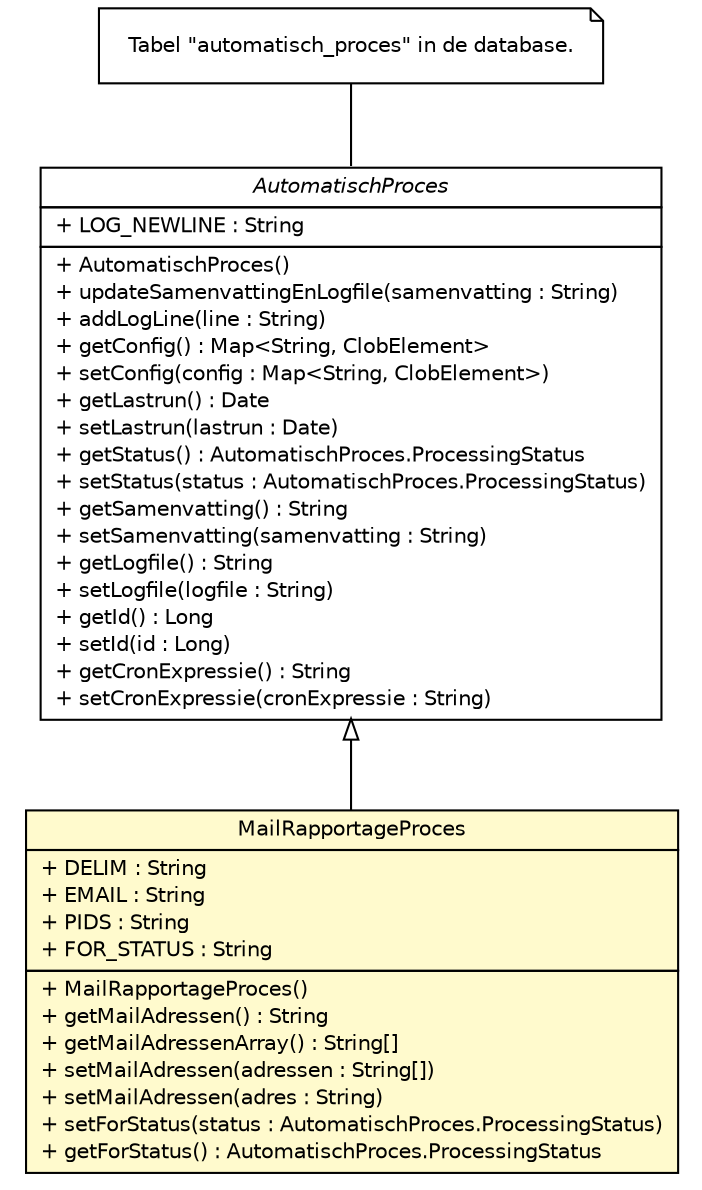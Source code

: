 #!/usr/local/bin/dot
#
# Class diagram 
# Generated by UMLGraph version R5_6-24-gf6e263 (http://www.umlgraph.org/)
#

digraph G {
	edge [fontname="Helvetica",fontsize=10,labelfontname="Helvetica",labelfontsize=10];
	node [fontname="Helvetica",fontsize=10,shape=plaintext];
	nodesep=0.25;
	ranksep=0.5;
	// nl.b3p.brmo.persistence.staging.AutomatischProces
	c611 [label=<<table title="nl.b3p.brmo.persistence.staging.AutomatischProces" border="0" cellborder="1" cellspacing="0" cellpadding="2" port="p" href="./AutomatischProces.html">
		<tr><td><table border="0" cellspacing="0" cellpadding="1">
<tr><td align="center" balign="center"><font face="Helvetica-Oblique"> AutomatischProces </font></td></tr>
		</table></td></tr>
		<tr><td><table border="0" cellspacing="0" cellpadding="1">
<tr><td align="left" balign="left"> + LOG_NEWLINE : String </td></tr>
		</table></td></tr>
		<tr><td><table border="0" cellspacing="0" cellpadding="1">
<tr><td align="left" balign="left"> + AutomatischProces() </td></tr>
<tr><td align="left" balign="left"> + updateSamenvattingEnLogfile(samenvatting : String) </td></tr>
<tr><td align="left" balign="left"> + addLogLine(line : String) </td></tr>
<tr><td align="left" balign="left"> + getConfig() : Map&lt;String, ClobElement&gt; </td></tr>
<tr><td align="left" balign="left"> + setConfig(config : Map&lt;String, ClobElement&gt;) </td></tr>
<tr><td align="left" balign="left"> + getLastrun() : Date </td></tr>
<tr><td align="left" balign="left"> + setLastrun(lastrun : Date) </td></tr>
<tr><td align="left" balign="left"> + getStatus() : AutomatischProces.ProcessingStatus </td></tr>
<tr><td align="left" balign="left"> + setStatus(status : AutomatischProces.ProcessingStatus) </td></tr>
<tr><td align="left" balign="left"> + getSamenvatting() : String </td></tr>
<tr><td align="left" balign="left"> + setSamenvatting(samenvatting : String) </td></tr>
<tr><td align="left" balign="left"> + getLogfile() : String </td></tr>
<tr><td align="left" balign="left"> + setLogfile(logfile : String) </td></tr>
<tr><td align="left" balign="left"> + getId() : Long </td></tr>
<tr><td align="left" balign="left"> + setId(id : Long) </td></tr>
<tr><td align="left" balign="left"> + getCronExpressie() : String </td></tr>
<tr><td align="left" balign="left"> + setCronExpressie(cronExpressie : String) </td></tr>
		</table></td></tr>
		</table>>, URL="./AutomatischProces.html", fontname="Helvetica", fontcolor="black", fontsize=10.0];
	// Note annotation
	n0cc611 [label=<<table title="nl.b3p.brmo.persistence.staging.AutomatischProces" border="0" cellborder="0" cellspacing="0" cellpadding="2" port="p" href="./AutomatischProces.html">
		<tr><td><table border="0" cellspacing="0" cellpadding="1">
<tr><td align="left" balign="left"> Tabel "automatisch_proces" in de database. </td></tr>
		</table></td></tr>
		</table>>, fontname="Helvetica", fontcolor="black", fontsize=10.0, shape=note];
	n0cc611 -> c611:p[arrowhead=none];
	// nl.b3p.brmo.persistence.staging.MailRapportageProces
	c617 [label=<<table title="nl.b3p.brmo.persistence.staging.MailRapportageProces" border="0" cellborder="1" cellspacing="0" cellpadding="2" port="p" bgcolor="lemonChiffon" href="./MailRapportageProces.html">
		<tr><td><table border="0" cellspacing="0" cellpadding="1">
<tr><td align="center" balign="center"> MailRapportageProces </td></tr>
		</table></td></tr>
		<tr><td><table border="0" cellspacing="0" cellpadding="1">
<tr><td align="left" balign="left"> + DELIM : String </td></tr>
<tr><td align="left" balign="left"> + EMAIL : String </td></tr>
<tr><td align="left" balign="left"> + PIDS : String </td></tr>
<tr><td align="left" balign="left"> + FOR_STATUS : String </td></tr>
		</table></td></tr>
		<tr><td><table border="0" cellspacing="0" cellpadding="1">
<tr><td align="left" balign="left"> + MailRapportageProces() </td></tr>
<tr><td align="left" balign="left"> + getMailAdressen() : String </td></tr>
<tr><td align="left" balign="left"> + getMailAdressenArray() : String[] </td></tr>
<tr><td align="left" balign="left"> + setMailAdressen(adressen : String[]) </td></tr>
<tr><td align="left" balign="left"> + setMailAdressen(adres : String) </td></tr>
<tr><td align="left" balign="left"> + setForStatus(status : AutomatischProces.ProcessingStatus) </td></tr>
<tr><td align="left" balign="left"> + getForStatus() : AutomatischProces.ProcessingStatus </td></tr>
		</table></td></tr>
		</table>>, URL="./MailRapportageProces.html", fontname="Helvetica", fontcolor="black", fontsize=10.0];
	//nl.b3p.brmo.persistence.staging.MailRapportageProces extends nl.b3p.brmo.persistence.staging.AutomatischProces
	c611:p -> c617:p [dir=back,arrowtail=empty];
}

